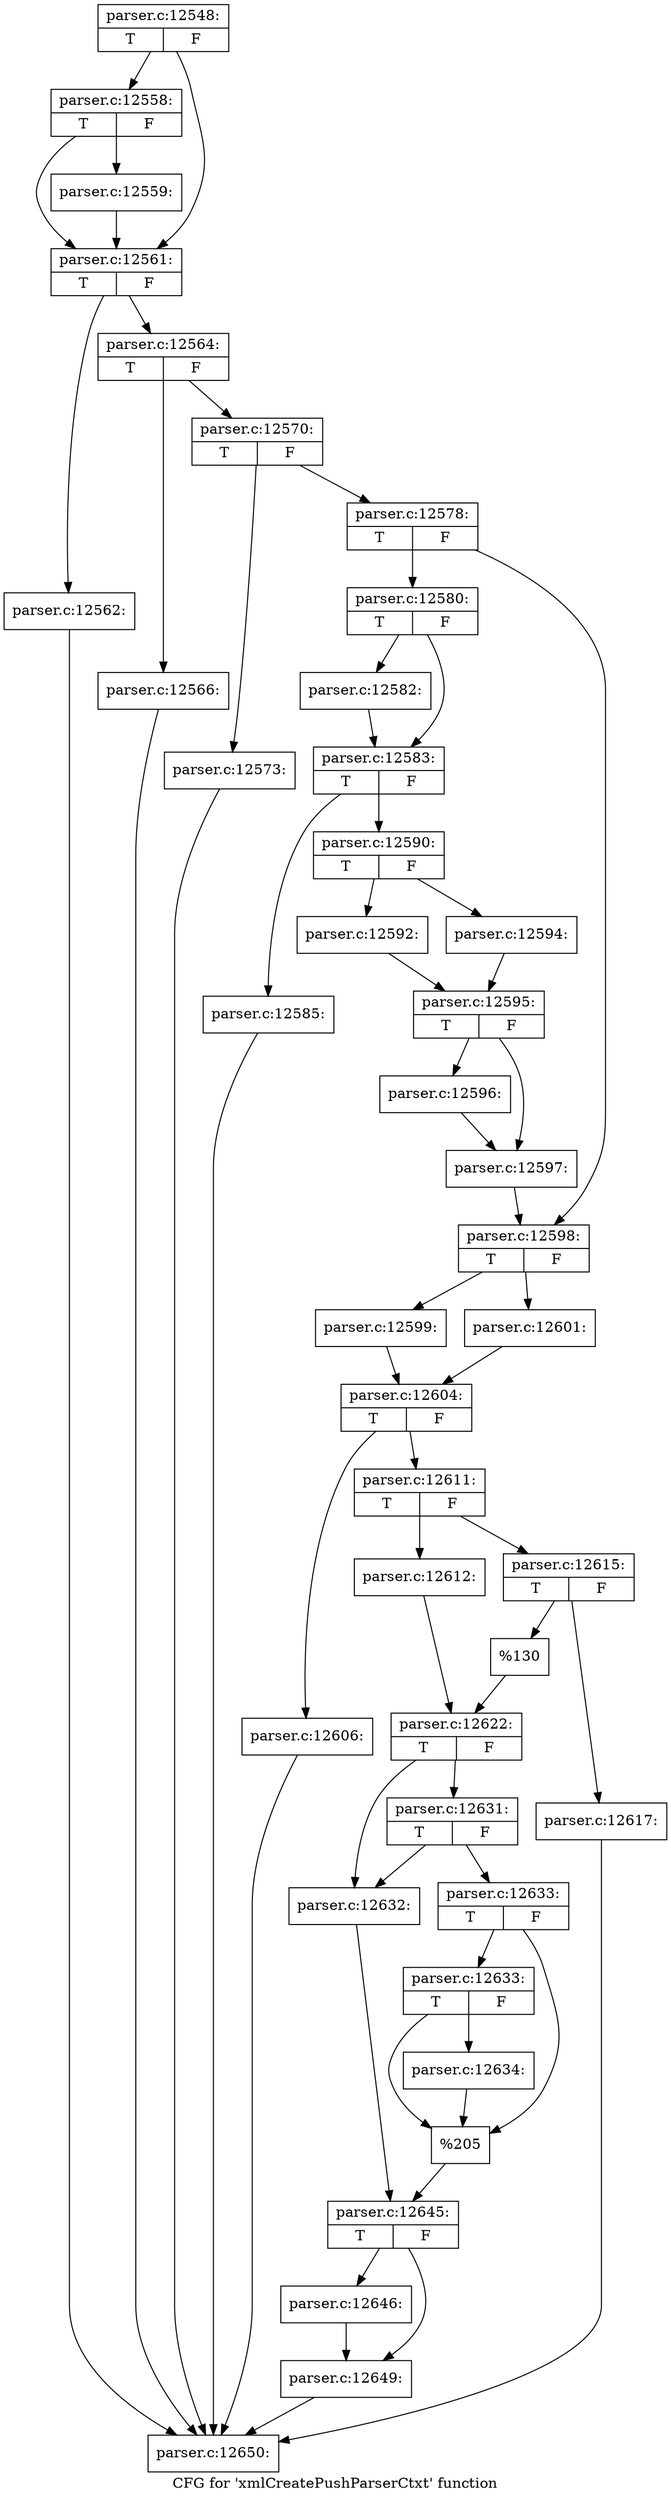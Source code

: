 digraph "CFG for 'xmlCreatePushParserCtxt' function" {
	label="CFG for 'xmlCreatePushParserCtxt' function";

	Node0x5e71c30 [shape=record,label="{parser.c:12548:|{<s0>T|<s1>F}}"];
	Node0x5e71c30 -> Node0x5e7d080;
	Node0x5e71c30 -> Node0x5e7d030;
	Node0x5e7d080 [shape=record,label="{parser.c:12558:|{<s0>T|<s1>F}}"];
	Node0x5e7d080 -> Node0x5e7cfe0;
	Node0x5e7d080 -> Node0x5e7d030;
	Node0x5e7cfe0 [shape=record,label="{parser.c:12559:}"];
	Node0x5e7cfe0 -> Node0x5e7d030;
	Node0x5e7d030 [shape=record,label="{parser.c:12561:|{<s0>T|<s1>F}}"];
	Node0x5e7d030 -> Node0x5e7e1e0;
	Node0x5e7d030 -> Node0x5e7e510;
	Node0x5e7e1e0 [shape=record,label="{parser.c:12562:}"];
	Node0x5e7e1e0 -> Node0x5e50160;
	Node0x5e7e510 [shape=record,label="{parser.c:12564:|{<s0>T|<s1>F}}"];
	Node0x5e7e510 -> Node0x5e7fa70;
	Node0x5e7e510 -> Node0x5e7dd80;
	Node0x5e7fa70 [shape=record,label="{parser.c:12566:}"];
	Node0x5e7fa70 -> Node0x5e50160;
	Node0x5e7dd80 [shape=record,label="{parser.c:12570:|{<s0>T|<s1>F}}"];
	Node0x5e7dd80 -> Node0x5e7db70;
	Node0x5e7dd80 -> Node0x5e7fda0;
	Node0x5e7db70 [shape=record,label="{parser.c:12573:}"];
	Node0x5e7db70 -> Node0x5e50160;
	Node0x5e7fda0 [shape=record,label="{parser.c:12578:|{<s0>T|<s1>F}}"];
	Node0x5e7fda0 -> Node0x5e81990;
	Node0x5e7fda0 -> Node0x5e81c40;
	Node0x5e81990 [shape=record,label="{parser.c:12580:|{<s0>T|<s1>F}}"];
	Node0x5e81990 -> Node0x5e81f40;
	Node0x5e81990 -> Node0x5e81f90;
	Node0x5e81f40 [shape=record,label="{parser.c:12582:}"];
	Node0x5e81f40 -> Node0x5e81f90;
	Node0x5e81f90 [shape=record,label="{parser.c:12583:|{<s0>T|<s1>F}}"];
	Node0x5e81f90 -> Node0x5e829c0;
	Node0x5e81f90 -> Node0x5e82110;
	Node0x5e829c0 [shape=record,label="{parser.c:12585:}"];
	Node0x5e829c0 -> Node0x5e50160;
	Node0x5e82110 [shape=record,label="{parser.c:12590:|{<s0>T|<s1>F}}"];
	Node0x5e82110 -> Node0x5e82cf0;
	Node0x5e82110 -> Node0x5e84240;
	Node0x5e82cf0 [shape=record,label="{parser.c:12592:}"];
	Node0x5e82cf0 -> Node0x5e841f0;
	Node0x5e84240 [shape=record,label="{parser.c:12594:}"];
	Node0x5e84240 -> Node0x5e841f0;
	Node0x5e841f0 [shape=record,label="{parser.c:12595:|{<s0>T|<s1>F}}"];
	Node0x5e841f0 -> Node0x5e849c0;
	Node0x5e841f0 -> Node0x5e85020;
	Node0x5e849c0 [shape=record,label="{parser.c:12596:}"];
	Node0x5e849c0 -> Node0x5e85020;
	Node0x5e85020 [shape=record,label="{parser.c:12597:}"];
	Node0x5e85020 -> Node0x5e81c40;
	Node0x5e81c40 [shape=record,label="{parser.c:12598:|{<s0>T|<s1>F}}"];
	Node0x5e81c40 -> Node0x5e856c0;
	Node0x5e81c40 -> Node0x5e85760;
	Node0x5e856c0 [shape=record,label="{parser.c:12599:}"];
	Node0x5e856c0 -> Node0x5e85710;
	Node0x5e85760 [shape=record,label="{parser.c:12601:}"];
	Node0x5e85760 -> Node0x5e85710;
	Node0x5e85710 [shape=record,label="{parser.c:12604:|{<s0>T|<s1>F}}"];
	Node0x5e85710 -> Node0x5e86260;
	Node0x5e85710 -> Node0x5e86590;
	Node0x5e86260 [shape=record,label="{parser.c:12606:}"];
	Node0x5e86260 -> Node0x5e50160;
	Node0x5e86590 [shape=record,label="{parser.c:12611:|{<s0>T|<s1>F}}"];
	Node0x5e86590 -> Node0x5e86fa0;
	Node0x5e86590 -> Node0x5e87040;
	Node0x5e86fa0 [shape=record,label="{parser.c:12612:}"];
	Node0x5e86fa0 -> Node0x5e86ff0;
	Node0x5e87040 [shape=record,label="{parser.c:12615:|{<s0>T|<s1>F}}"];
	Node0x5e87040 -> Node0x5e87a30;
	Node0x5e87040 -> Node0x5e87d20;
	Node0x5e87a30 [shape=record,label="{parser.c:12617:}"];
	Node0x5e87a30 -> Node0x5e50160;
	Node0x5e87d20 [shape=record,label="{%130}"];
	Node0x5e87d20 -> Node0x5e86ff0;
	Node0x5e86ff0 [shape=record,label="{parser.c:12622:|{<s0>T|<s1>F}}"];
	Node0x5e86ff0 -> Node0x5e88bb0;
	Node0x5e86ff0 -> Node0x5e89280;
	Node0x5e89280 [shape=record,label="{parser.c:12631:|{<s0>T|<s1>F}}"];
	Node0x5e89280 -> Node0x5e88bb0;
	Node0x5e89280 -> Node0x5e89230;
	Node0x5e88bb0 [shape=record,label="{parser.c:12632:}"];
	Node0x5e88bb0 -> Node0x5e88e20;
	Node0x5e89230 [shape=record,label="{parser.c:12633:|{<s0>T|<s1>F}}"];
	Node0x5e89230 -> Node0x5e89980;
	Node0x5e89230 -> Node0x5e89930;
	Node0x5e89980 [shape=record,label="{parser.c:12633:|{<s0>T|<s1>F}}"];
	Node0x5e89980 -> Node0x5e898e0;
	Node0x5e89980 -> Node0x5e89930;
	Node0x5e898e0 [shape=record,label="{parser.c:12634:}"];
	Node0x5e898e0 -> Node0x5e89930;
	Node0x5e89930 [shape=record,label="{%205}"];
	Node0x5e89930 -> Node0x5e88e20;
	Node0x5e88e20 [shape=record,label="{parser.c:12645:|{<s0>T|<s1>F}}"];
	Node0x5e88e20 -> Node0x5e8c1a0;
	Node0x5e88e20 -> Node0x5e8c1f0;
	Node0x5e8c1a0 [shape=record,label="{parser.c:12646:}"];
	Node0x5e8c1a0 -> Node0x5e8c1f0;
	Node0x5e8c1f0 [shape=record,label="{parser.c:12649:}"];
	Node0x5e8c1f0 -> Node0x5e50160;
	Node0x5e50160 [shape=record,label="{parser.c:12650:}"];
}
